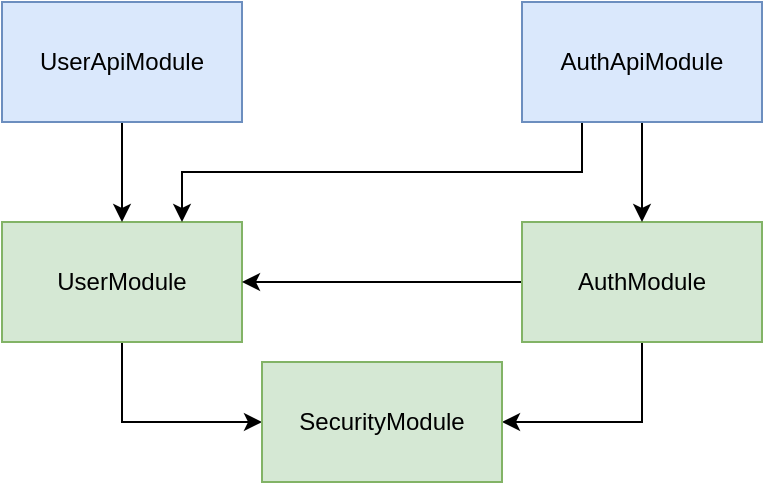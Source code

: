 <mxfile version="16.2.4" type="device"><diagram id="Z4EcJkSNFKxp2wLNSDFf" name="Page-1"><mxGraphModel dx="813" dy="431" grid="1" gridSize="10" guides="1" tooltips="1" connect="1" arrows="1" fold="1" page="1" pageScale="1" pageWidth="827" pageHeight="1169" math="0" shadow="0"><root><mxCell id="0"/><mxCell id="1" parent="0"/><mxCell id="ed2FPWAeXHBkjAlQSgI8-10" style="edgeStyle=orthogonalEdgeStyle;rounded=0;orthogonalLoop=1;jettySize=auto;html=1;exitX=0.5;exitY=1;exitDx=0;exitDy=0;entryX=0;entryY=0.5;entryDx=0;entryDy=0;" edge="1" parent="1" source="ed2FPWAeXHBkjAlQSgI8-1" target="ed2FPWAeXHBkjAlQSgI8-9"><mxGeometry relative="1" as="geometry"/></mxCell><mxCell id="ed2FPWAeXHBkjAlQSgI8-1" value="UserModule" style="rounded=0;whiteSpace=wrap;html=1;fillColor=#d5e8d4;strokeColor=#82b366;" vertex="1" parent="1"><mxGeometry x="180" y="360" width="120" height="60" as="geometry"/></mxCell><mxCell id="ed2FPWAeXHBkjAlQSgI8-5" style="edgeStyle=orthogonalEdgeStyle;rounded=0;orthogonalLoop=1;jettySize=auto;html=1;exitX=0;exitY=0.5;exitDx=0;exitDy=0;" edge="1" parent="1" source="ed2FPWAeXHBkjAlQSgI8-2" target="ed2FPWAeXHBkjAlQSgI8-1"><mxGeometry relative="1" as="geometry"/></mxCell><mxCell id="ed2FPWAeXHBkjAlQSgI8-11" style="edgeStyle=orthogonalEdgeStyle;rounded=0;orthogonalLoop=1;jettySize=auto;html=1;exitX=0.5;exitY=1;exitDx=0;exitDy=0;entryX=1;entryY=0.5;entryDx=0;entryDy=0;" edge="1" parent="1" source="ed2FPWAeXHBkjAlQSgI8-2" target="ed2FPWAeXHBkjAlQSgI8-9"><mxGeometry relative="1" as="geometry"/></mxCell><mxCell id="ed2FPWAeXHBkjAlQSgI8-2" value="AuthModule" style="rounded=0;whiteSpace=wrap;html=1;fillColor=#d5e8d4;strokeColor=#82b366;" vertex="1" parent="1"><mxGeometry x="440" y="360" width="120" height="60" as="geometry"/></mxCell><mxCell id="ed2FPWAeXHBkjAlQSgI8-7" style="edgeStyle=orthogonalEdgeStyle;rounded=0;orthogonalLoop=1;jettySize=auto;html=1;exitX=0.5;exitY=1;exitDx=0;exitDy=0;entryX=0.5;entryY=0;entryDx=0;entryDy=0;" edge="1" parent="1" source="ed2FPWAeXHBkjAlQSgI8-3" target="ed2FPWAeXHBkjAlQSgI8-1"><mxGeometry relative="1" as="geometry"/></mxCell><mxCell id="ed2FPWAeXHBkjAlQSgI8-3" value="UserApiModule" style="rounded=0;whiteSpace=wrap;html=1;fillColor=#dae8fc;strokeColor=#6c8ebf;" vertex="1" parent="1"><mxGeometry x="180" y="250" width="120" height="60" as="geometry"/></mxCell><mxCell id="ed2FPWAeXHBkjAlQSgI8-6" style="edgeStyle=orthogonalEdgeStyle;rounded=0;orthogonalLoop=1;jettySize=auto;html=1;exitX=0.5;exitY=1;exitDx=0;exitDy=0;entryX=0.5;entryY=0;entryDx=0;entryDy=0;" edge="1" parent="1" source="ed2FPWAeXHBkjAlQSgI8-4" target="ed2FPWAeXHBkjAlQSgI8-2"><mxGeometry relative="1" as="geometry"/></mxCell><mxCell id="ed2FPWAeXHBkjAlQSgI8-8" style="edgeStyle=orthogonalEdgeStyle;rounded=0;orthogonalLoop=1;jettySize=auto;html=1;exitX=0.25;exitY=1;exitDx=0;exitDy=0;entryX=0.75;entryY=0;entryDx=0;entryDy=0;" edge="1" parent="1" source="ed2FPWAeXHBkjAlQSgI8-4" target="ed2FPWAeXHBkjAlQSgI8-1"><mxGeometry relative="1" as="geometry"/></mxCell><mxCell id="ed2FPWAeXHBkjAlQSgI8-4" value="AuthApiModule" style="rounded=0;whiteSpace=wrap;html=1;fillColor=#dae8fc;strokeColor=#6c8ebf;" vertex="1" parent="1"><mxGeometry x="440" y="250" width="120" height="60" as="geometry"/></mxCell><mxCell id="ed2FPWAeXHBkjAlQSgI8-9" value="SecurityModule" style="rounded=0;whiteSpace=wrap;html=1;fillColor=#d5e8d4;strokeColor=#82b366;" vertex="1" parent="1"><mxGeometry x="310" y="430" width="120" height="60" as="geometry"/></mxCell></root></mxGraphModel></diagram></mxfile>